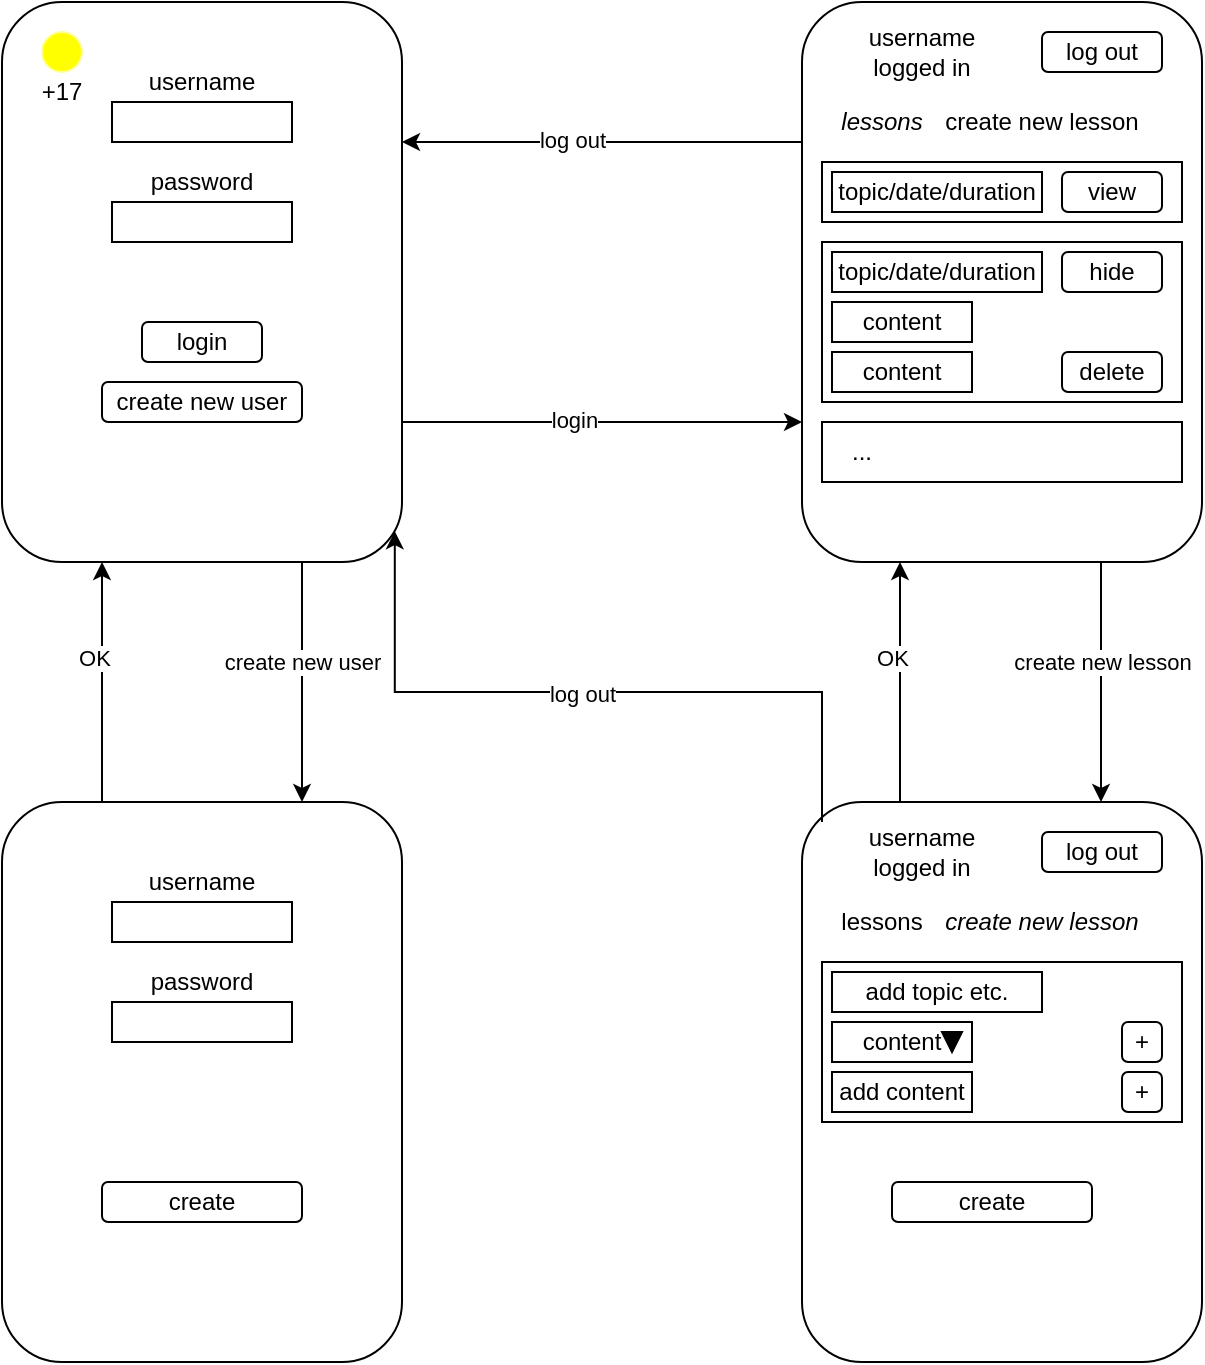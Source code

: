 <mxfile version="14.9.3" type="device"><diagram id="wPDcOjXJVx1Faemg7WAp" name="Page-1"><mxGraphModel dx="1278" dy="547" grid="1" gridSize="10" guides="1" tooltips="1" connect="1" arrows="1" fold="1" page="1" pageScale="1" pageWidth="827" pageHeight="1169" math="0" shadow="0"><root><mxCell id="0"/><mxCell id="1" parent="0"/><mxCell id="uZPBAdOy6WQpLeWtGsh4-72" value="" style="rounded=1;whiteSpace=wrap;html=1;" vertex="1" parent="1"><mxGeometry x="480" y="440" width="200" height="280" as="geometry"/></mxCell><mxCell id="uZPBAdOy6WQpLeWtGsh4-77" value="" style="rounded=1;whiteSpace=wrap;html=1;" vertex="1" parent="1"><mxGeometry x="600" y="455" width="60" height="20" as="geometry"/></mxCell><mxCell id="uZPBAdOy6WQpLeWtGsh4-68" style="edgeStyle=orthogonalEdgeStyle;rounded=0;orthogonalLoop=1;jettySize=auto;html=1;exitX=0;exitY=0.25;exitDx=0;exitDy=0;entryX=1;entryY=0.25;entryDx=0;entryDy=0;" edge="1" parent="1" source="uZPBAdOy6WQpLeWtGsh4-29" target="uZPBAdOy6WQpLeWtGsh4-1"><mxGeometry relative="1" as="geometry"/></mxCell><mxCell id="uZPBAdOy6WQpLeWtGsh4-69" value="log out" style="edgeLabel;html=1;align=center;verticalAlign=middle;resizable=0;points=[];" vertex="1" connectable="0" parent="uZPBAdOy6WQpLeWtGsh4-68"><mxGeometry x="0.15" y="-1" relative="1" as="geometry"><mxPoint as="offset"/></mxGeometry></mxCell><mxCell id="uZPBAdOy6WQpLeWtGsh4-29" value="" style="rounded=1;whiteSpace=wrap;html=1;" vertex="1" parent="1"><mxGeometry x="480" y="40" width="200" height="280" as="geometry"/></mxCell><mxCell id="uZPBAdOy6WQpLeWtGsh4-19" style="edgeStyle=orthogonalEdgeStyle;rounded=0;orthogonalLoop=1;jettySize=auto;html=1;exitX=0.75;exitY=1;exitDx=0;exitDy=0;entryX=0.75;entryY=0;entryDx=0;entryDy=0;" edge="1" parent="1" source="uZPBAdOy6WQpLeWtGsh4-1" target="uZPBAdOy6WQpLeWtGsh4-10"><mxGeometry relative="1" as="geometry"><Array as="points"><mxPoint x="230" y="370"/><mxPoint x="230" y="370"/></Array></mxGeometry></mxCell><mxCell id="uZPBAdOy6WQpLeWtGsh4-28" value="create new user" style="edgeLabel;html=1;align=center;verticalAlign=middle;resizable=0;points=[];" vertex="1" connectable="0" parent="uZPBAdOy6WQpLeWtGsh4-19"><mxGeometry x="0.253" y="1" relative="1" as="geometry"><mxPoint x="-1" y="-25" as="offset"/></mxGeometry></mxCell><mxCell id="uZPBAdOy6WQpLeWtGsh4-66" style="edgeStyle=orthogonalEdgeStyle;rounded=0;orthogonalLoop=1;jettySize=auto;html=1;exitX=1;exitY=0.75;exitDx=0;exitDy=0;entryX=0;entryY=0.75;entryDx=0;entryDy=0;" edge="1" parent="1" source="uZPBAdOy6WQpLeWtGsh4-1" target="uZPBAdOy6WQpLeWtGsh4-29"><mxGeometry relative="1" as="geometry"/></mxCell><mxCell id="uZPBAdOy6WQpLeWtGsh4-67" value="login" style="edgeLabel;html=1;align=center;verticalAlign=middle;resizable=0;points=[];" vertex="1" connectable="0" parent="uZPBAdOy6WQpLeWtGsh4-66"><mxGeometry x="-0.14" y="1" relative="1" as="geometry"><mxPoint as="offset"/></mxGeometry></mxCell><mxCell id="uZPBAdOy6WQpLeWtGsh4-1" value="" style="rounded=1;whiteSpace=wrap;html=1;" vertex="1" parent="1"><mxGeometry x="80" y="40" width="200" height="280" as="geometry"/></mxCell><mxCell id="uZPBAdOy6WQpLeWtGsh4-2" value="username" style="text;html=1;strokeColor=none;fillColor=none;align=center;verticalAlign=middle;whiteSpace=wrap;rounded=0;" vertex="1" parent="1"><mxGeometry x="160" y="70" width="40" height="20" as="geometry"/></mxCell><mxCell id="uZPBAdOy6WQpLeWtGsh4-3" value="" style="rounded=0;whiteSpace=wrap;html=1;" vertex="1" parent="1"><mxGeometry x="135" y="90" width="90" height="20" as="geometry"/></mxCell><mxCell id="uZPBAdOy6WQpLeWtGsh4-4" value="password" style="text;html=1;strokeColor=none;fillColor=none;align=center;verticalAlign=middle;whiteSpace=wrap;rounded=0;" vertex="1" parent="1"><mxGeometry x="160" y="120" width="40" height="20" as="geometry"/></mxCell><mxCell id="uZPBAdOy6WQpLeWtGsh4-5" value="" style="rounded=0;whiteSpace=wrap;html=1;" vertex="1" parent="1"><mxGeometry x="135" y="140" width="90" height="20" as="geometry"/></mxCell><mxCell id="uZPBAdOy6WQpLeWtGsh4-8" value="" style="rounded=1;whiteSpace=wrap;html=1;" vertex="1" parent="1"><mxGeometry x="150" y="200" width="60" height="20" as="geometry"/></mxCell><mxCell id="uZPBAdOy6WQpLeWtGsh4-6" value="login" style="text;html=1;strokeColor=none;fillColor=none;align=center;verticalAlign=middle;whiteSpace=wrap;rounded=0;" vertex="1" parent="1"><mxGeometry x="160" y="200" width="40" height="20" as="geometry"/></mxCell><mxCell id="uZPBAdOy6WQpLeWtGsh4-9" value="" style="rounded=1;whiteSpace=wrap;html=1;" vertex="1" parent="1"><mxGeometry x="130" y="230" width="100" height="20" as="geometry"/></mxCell><mxCell id="uZPBAdOy6WQpLeWtGsh4-7" value="create new user" style="text;html=1;strokeColor=none;fillColor=none;align=center;verticalAlign=middle;whiteSpace=wrap;rounded=0;" vertex="1" parent="1"><mxGeometry x="135" y="230" width="90" height="20" as="geometry"/></mxCell><mxCell id="uZPBAdOy6WQpLeWtGsh4-21" style="edgeStyle=orthogonalEdgeStyle;rounded=0;orthogonalLoop=1;jettySize=auto;html=1;exitX=0.25;exitY=0;exitDx=0;exitDy=0;entryX=0.25;entryY=1;entryDx=0;entryDy=0;" edge="1" parent="1" source="uZPBAdOy6WQpLeWtGsh4-10" target="uZPBAdOy6WQpLeWtGsh4-1"><mxGeometry relative="1" as="geometry"/></mxCell><mxCell id="uZPBAdOy6WQpLeWtGsh4-22" value="OK" style="edgeLabel;html=1;align=center;verticalAlign=middle;resizable=0;points=[];" vertex="1" connectable="0" parent="uZPBAdOy6WQpLeWtGsh4-21"><mxGeometry x="0.197" y="4" relative="1" as="geometry"><mxPoint as="offset"/></mxGeometry></mxCell><mxCell id="uZPBAdOy6WQpLeWtGsh4-10" value="" style="rounded=1;whiteSpace=wrap;html=1;" vertex="1" parent="1"><mxGeometry x="80" y="440" width="200" height="280" as="geometry"/></mxCell><mxCell id="uZPBAdOy6WQpLeWtGsh4-11" value="username" style="text;html=1;strokeColor=none;fillColor=none;align=center;verticalAlign=middle;whiteSpace=wrap;rounded=0;" vertex="1" parent="1"><mxGeometry x="160" y="470" width="40" height="20" as="geometry"/></mxCell><mxCell id="uZPBAdOy6WQpLeWtGsh4-12" value="" style="rounded=0;whiteSpace=wrap;html=1;" vertex="1" parent="1"><mxGeometry x="135" y="490" width="90" height="20" as="geometry"/></mxCell><mxCell id="uZPBAdOy6WQpLeWtGsh4-13" value="password" style="text;html=1;strokeColor=none;fillColor=none;align=center;verticalAlign=middle;whiteSpace=wrap;rounded=0;" vertex="1" parent="1"><mxGeometry x="160" y="520" width="40" height="20" as="geometry"/></mxCell><mxCell id="uZPBAdOy6WQpLeWtGsh4-14" value="" style="rounded=0;whiteSpace=wrap;html=1;" vertex="1" parent="1"><mxGeometry x="135" y="540" width="90" height="20" as="geometry"/></mxCell><mxCell id="uZPBAdOy6WQpLeWtGsh4-17" value="" style="rounded=1;whiteSpace=wrap;html=1;" vertex="1" parent="1"><mxGeometry x="130" y="630" width="100" height="20" as="geometry"/></mxCell><mxCell id="uZPBAdOy6WQpLeWtGsh4-18" value="create" style="text;html=1;strokeColor=none;fillColor=none;align=center;verticalAlign=middle;whiteSpace=wrap;rounded=0;" vertex="1" parent="1"><mxGeometry x="135" y="630" width="90" height="20" as="geometry"/></mxCell><mxCell id="uZPBAdOy6WQpLeWtGsh4-30" value="username &lt;br&gt;logged in" style="text;html=1;strokeColor=none;fillColor=none;align=center;verticalAlign=middle;whiteSpace=wrap;rounded=0;" vertex="1" parent="1"><mxGeometry x="490" y="50" width="100" height="30" as="geometry"/></mxCell><mxCell id="uZPBAdOy6WQpLeWtGsh4-32" value="lessons" style="text;html=1;strokeColor=none;fillColor=none;align=center;verticalAlign=middle;whiteSpace=wrap;rounded=0;fontStyle=2" vertex="1" parent="1"><mxGeometry x="500" y="90" width="40" height="20" as="geometry"/></mxCell><mxCell id="uZPBAdOy6WQpLeWtGsh4-33" value="" style="rounded=0;whiteSpace=wrap;html=1;" vertex="1" parent="1"><mxGeometry x="490" y="160" width="180" height="80" as="geometry"/></mxCell><mxCell id="uZPBAdOy6WQpLeWtGsh4-38" value="" style="rounded=1;whiteSpace=wrap;html=1;" vertex="1" parent="1"><mxGeometry x="600" y="55" width="60" height="20" as="geometry"/></mxCell><mxCell id="uZPBAdOy6WQpLeWtGsh4-39" value="log out" style="text;html=1;strokeColor=none;fillColor=none;align=center;verticalAlign=middle;whiteSpace=wrap;rounded=0;" vertex="1" parent="1"><mxGeometry x="610" y="55" width="40" height="20" as="geometry"/></mxCell><mxCell id="uZPBAdOy6WQpLeWtGsh4-42" value="delete" style="rounded=1;whiteSpace=wrap;html=1;" vertex="1" parent="1"><mxGeometry x="610" y="215" width="50" height="20" as="geometry"/></mxCell><mxCell id="uZPBAdOy6WQpLeWtGsh4-45" value="content" style="rounded=0;whiteSpace=wrap;html=1;" vertex="1" parent="1"><mxGeometry x="495" y="190" width="70" height="20" as="geometry"/></mxCell><mxCell id="uZPBAdOy6WQpLeWtGsh4-46" value="content" style="rounded=0;whiteSpace=wrap;html=1;" vertex="1" parent="1"><mxGeometry x="495" y="215" width="70" height="20" as="geometry"/></mxCell><mxCell id="uZPBAdOy6WQpLeWtGsh4-55" value="&lt;span style=&quot;font-style: normal&quot;&gt;create new lesson&lt;/span&gt;" style="text;html=1;strokeColor=none;fillColor=none;align=center;verticalAlign=middle;whiteSpace=wrap;rounded=0;fontStyle=2" vertex="1" parent="1"><mxGeometry x="550" y="90" width="100" height="20" as="geometry"/></mxCell><mxCell id="uZPBAdOy6WQpLeWtGsh4-56" value="" style="rounded=0;whiteSpace=wrap;html=1;" vertex="1" parent="1"><mxGeometry x="490" y="120" width="180" height="30" as="geometry"/></mxCell><mxCell id="uZPBAdOy6WQpLeWtGsh4-57" value="topic/date/duration" style="rounded=0;whiteSpace=wrap;html=1;" vertex="1" parent="1"><mxGeometry x="495" y="125" width="105" height="20" as="geometry"/></mxCell><mxCell id="uZPBAdOy6WQpLeWtGsh4-58" value="view" style="rounded=1;whiteSpace=wrap;html=1;" vertex="1" parent="1"><mxGeometry x="610" y="125" width="50" height="20" as="geometry"/></mxCell><mxCell id="uZPBAdOy6WQpLeWtGsh4-62" value="hide" style="rounded=1;whiteSpace=wrap;html=1;" vertex="1" parent="1"><mxGeometry x="610" y="165" width="50" height="20" as="geometry"/></mxCell><mxCell id="uZPBAdOy6WQpLeWtGsh4-65" value="topic/date/duration" style="rounded=0;whiteSpace=wrap;html=1;" vertex="1" parent="1"><mxGeometry x="495" y="165" width="105" height="20" as="geometry"/></mxCell><mxCell id="uZPBAdOy6WQpLeWtGsh4-70" value="" style="rounded=0;whiteSpace=wrap;html=1;" vertex="1" parent="1"><mxGeometry x="490" y="250" width="180" height="30" as="geometry"/></mxCell><mxCell id="uZPBAdOy6WQpLeWtGsh4-71" value="..." style="text;html=1;strokeColor=none;fillColor=none;align=center;verticalAlign=middle;whiteSpace=wrap;rounded=0;" vertex="1" parent="1"><mxGeometry x="490" y="255" width="40" height="20" as="geometry"/></mxCell><mxCell id="uZPBAdOy6WQpLeWtGsh4-98" style="edgeStyle=orthogonalEdgeStyle;rounded=0;orthogonalLoop=1;jettySize=auto;html=1;exitX=0;exitY=0;exitDx=0;exitDy=0;entryX=0.982;entryY=0.945;entryDx=0;entryDy=0;entryPerimeter=0;" edge="1" parent="1" source="uZPBAdOy6WQpLeWtGsh4-73" target="uZPBAdOy6WQpLeWtGsh4-1"><mxGeometry relative="1" as="geometry"/></mxCell><mxCell id="uZPBAdOy6WQpLeWtGsh4-99" value="log out" style="edgeLabel;html=1;align=center;verticalAlign=middle;resizable=0;points=[];" vertex="1" connectable="0" parent="uZPBAdOy6WQpLeWtGsh4-98"><mxGeometry x="-0.153" y="1" relative="1" as="geometry"><mxPoint x="-33" as="offset"/></mxGeometry></mxCell><mxCell id="uZPBAdOy6WQpLeWtGsh4-73" value="username &lt;br&gt;logged in" style="text;html=1;strokeColor=none;fillColor=none;align=center;verticalAlign=middle;whiteSpace=wrap;rounded=0;" vertex="1" parent="1"><mxGeometry x="490" y="450" width="100" height="30" as="geometry"/></mxCell><mxCell id="uZPBAdOy6WQpLeWtGsh4-74" value="lessons" style="text;html=1;strokeColor=none;fillColor=none;align=center;verticalAlign=middle;whiteSpace=wrap;rounded=0;fontStyle=0" vertex="1" parent="1"><mxGeometry x="500" y="490" width="40" height="20" as="geometry"/></mxCell><mxCell id="uZPBAdOy6WQpLeWtGsh4-75" value="log out" style="text;html=1;strokeColor=none;fillColor=none;align=center;verticalAlign=middle;whiteSpace=wrap;rounded=0;" vertex="1" parent="1"><mxGeometry x="610" y="455" width="40" height="20" as="geometry"/></mxCell><mxCell id="uZPBAdOy6WQpLeWtGsh4-76" value="&lt;span style=&quot;&quot;&gt;create new lesson&lt;/span&gt;" style="text;html=1;strokeColor=none;fillColor=none;align=center;verticalAlign=middle;whiteSpace=wrap;rounded=0;fontStyle=2" vertex="1" parent="1"><mxGeometry x="550" y="490" width="100" height="20" as="geometry"/></mxCell><mxCell id="uZPBAdOy6WQpLeWtGsh4-78" style="edgeStyle=orthogonalEdgeStyle;rounded=0;orthogonalLoop=1;jettySize=auto;html=1;exitX=0.75;exitY=1;exitDx=0;exitDy=0;entryX=0.75;entryY=0;entryDx=0;entryDy=0;" edge="1" parent="1"><mxGeometry relative="1" as="geometry"><mxPoint x="629.5" y="320" as="sourcePoint"/><mxPoint x="629.5" y="440" as="targetPoint"/><Array as="points"><mxPoint x="629.5" y="370"/><mxPoint x="629.5" y="370"/></Array></mxGeometry></mxCell><mxCell id="uZPBAdOy6WQpLeWtGsh4-79" value="create new lesson" style="edgeLabel;html=1;align=center;verticalAlign=middle;resizable=0;points=[];" vertex="1" connectable="0" parent="uZPBAdOy6WQpLeWtGsh4-78"><mxGeometry x="0.253" y="1" relative="1" as="geometry"><mxPoint x="-1" y="-25" as="offset"/></mxGeometry></mxCell><mxCell id="uZPBAdOy6WQpLeWtGsh4-80" style="edgeStyle=orthogonalEdgeStyle;rounded=0;orthogonalLoop=1;jettySize=auto;html=1;exitX=0.25;exitY=0;exitDx=0;exitDy=0;entryX=0.25;entryY=1;entryDx=0;entryDy=0;" edge="1" parent="1"><mxGeometry relative="1" as="geometry"><mxPoint x="529" y="440" as="sourcePoint"/><mxPoint x="529" y="320" as="targetPoint"/></mxGeometry></mxCell><mxCell id="uZPBAdOy6WQpLeWtGsh4-81" value="OK" style="edgeLabel;html=1;align=center;verticalAlign=middle;resizable=0;points=[];" vertex="1" connectable="0" parent="uZPBAdOy6WQpLeWtGsh4-80"><mxGeometry x="0.197" y="4" relative="1" as="geometry"><mxPoint as="offset"/></mxGeometry></mxCell><mxCell id="uZPBAdOy6WQpLeWtGsh4-82" value="" style="rounded=0;whiteSpace=wrap;html=1;" vertex="1" parent="1"><mxGeometry x="490" y="520" width="180" height="80" as="geometry"/></mxCell><mxCell id="uZPBAdOy6WQpLeWtGsh4-83" value="+" style="rounded=1;whiteSpace=wrap;html=1;" vertex="1" parent="1"><mxGeometry x="640" y="550" width="20" height="20" as="geometry"/></mxCell><mxCell id="uZPBAdOy6WQpLeWtGsh4-84" value="content" style="rounded=0;whiteSpace=wrap;html=1;" vertex="1" parent="1"><mxGeometry x="495" y="550" width="70" height="20" as="geometry"/></mxCell><mxCell id="uZPBAdOy6WQpLeWtGsh4-85" value="add content" style="rounded=0;whiteSpace=wrap;html=1;" vertex="1" parent="1"><mxGeometry x="495" y="575" width="70" height="20" as="geometry"/></mxCell><mxCell id="uZPBAdOy6WQpLeWtGsh4-87" value="add topic etc." style="rounded=0;whiteSpace=wrap;html=1;" vertex="1" parent="1"><mxGeometry x="495" y="525" width="105" height="20" as="geometry"/></mxCell><mxCell id="uZPBAdOy6WQpLeWtGsh4-88" value="" style="triangle;whiteSpace=wrap;html=1;rotation=90;fillColor=#000000;" vertex="1" parent="1"><mxGeometry x="550" y="555" width="10" height="10" as="geometry"/></mxCell><mxCell id="uZPBAdOy6WQpLeWtGsh4-92" value="create" style="text;html=1;strokeColor=none;fillColor=none;align=center;verticalAlign=middle;whiteSpace=wrap;rounded=0;" vertex="1" parent="1"><mxGeometry x="530" y="630" width="90" height="20" as="geometry"/></mxCell><mxCell id="uZPBAdOy6WQpLeWtGsh4-96" value="" style="rounded=1;whiteSpace=wrap;html=1;fillColor=none;" vertex="1" parent="1"><mxGeometry x="525" y="630" width="100" height="20" as="geometry"/></mxCell><mxCell id="uZPBAdOy6WQpLeWtGsh4-97" value="+" style="rounded=1;whiteSpace=wrap;html=1;" vertex="1" parent="1"><mxGeometry x="640" y="575" width="20" height="20" as="geometry"/></mxCell><mxCell id="uZPBAdOy6WQpLeWtGsh4-100" value="" style="ellipse;whiteSpace=wrap;html=1;aspect=fixed;fillColor=#FFFF00;strokeColor=#FFFF99;" vertex="1" parent="1"><mxGeometry x="100" y="55" width="20" height="20" as="geometry"/></mxCell><mxCell id="uZPBAdOy6WQpLeWtGsh4-106" value="+17" style="text;html=1;strokeColor=none;fillColor=none;align=center;verticalAlign=middle;whiteSpace=wrap;rounded=0;" vertex="1" parent="1"><mxGeometry x="90" y="75" width="40" height="20" as="geometry"/></mxCell></root></mxGraphModel></diagram></mxfile>